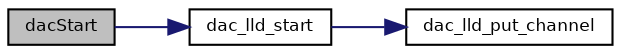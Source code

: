 digraph "dacStart"
{
  bgcolor="transparent";
  edge [fontname="Helvetica",fontsize="8",labelfontname="Helvetica",labelfontsize="8"];
  node [fontname="Helvetica",fontsize="8",shape=record];
  rankdir="LR";
  Node17 [label="dacStart",height=0.2,width=0.4,color="black", fillcolor="grey75", style="filled", fontcolor="black"];
  Node17 -> Node18 [color="midnightblue",fontsize="8",style="solid",fontname="Helvetica"];
  Node18 [label="dac_lld_start",height=0.2,width=0.4,color="black",URL="$group___d_a_c.html#gabae212cc99df9f7e77960f18af220997",tooltip="Configures and activates the DAC peripheral. "];
  Node18 -> Node19 [color="midnightblue",fontsize="8",style="solid",fontname="Helvetica"];
  Node19 [label="dac_lld_put_channel",height=0.2,width=0.4,color="black",URL="$group___d_a_c.html#ga0efffa2b274a2f08239e26fe7def05b1",tooltip="Outputs a value directly on a DAC channel. "];
}
